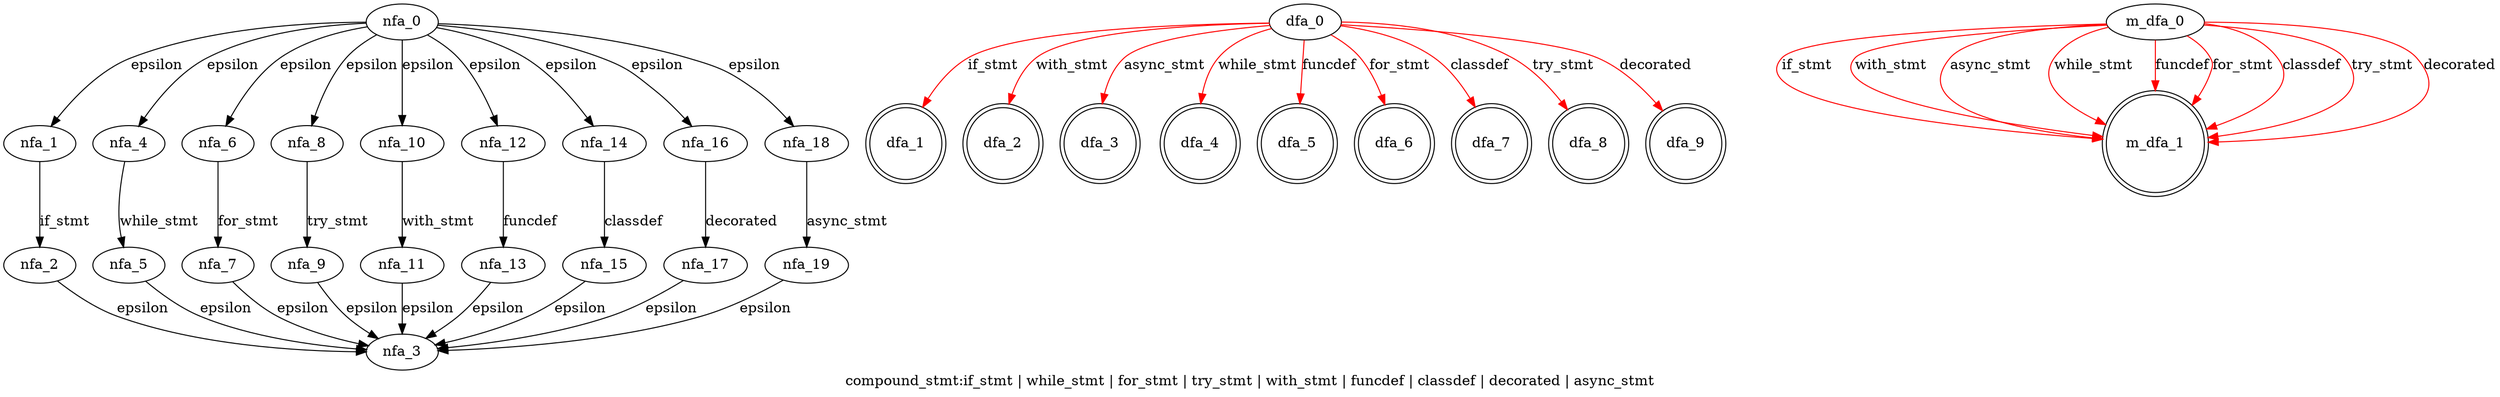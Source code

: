 digraph compound_stmt {
 graph[label="compound_stmt:if_stmt | while_stmt | for_stmt | try_stmt | with_stmt | funcdef | classdef | decorated | async_stmt"]
 subgraph compound_stmt_nfa {
  nfa_0->nfa_1[label="epsilon"]
  nfa_1->nfa_2[label="if_stmt"]
  nfa_2->nfa_3[label="epsilon"]
  nfa_0->nfa_4[label="epsilon"]
  nfa_4->nfa_5[label="while_stmt"]
  nfa_5->nfa_3[label="epsilon"]
  nfa_0->nfa_6[label="epsilon"]
  nfa_6->nfa_7[label="for_stmt"]
  nfa_7->nfa_3[label="epsilon"]
  nfa_0->nfa_8[label="epsilon"]
  nfa_8->nfa_9[label="try_stmt"]
  nfa_9->nfa_3[label="epsilon"]
  nfa_0->nfa_10[label="epsilon"]
  nfa_10->nfa_11[label="with_stmt"]
  nfa_11->nfa_3[label="epsilon"]
  nfa_0->nfa_12[label="epsilon"]
  nfa_12->nfa_13[label="funcdef"]
  nfa_13->nfa_3[label="epsilon"]
  nfa_0->nfa_14[label="epsilon"]
  nfa_14->nfa_15[label="classdef"]
  nfa_15->nfa_3[label="epsilon"]
  nfa_0->nfa_16[label="epsilon"]
  nfa_16->nfa_17[label="decorated"]
  nfa_17->nfa_3[label="epsilon"]
  nfa_0->nfa_18[label="epsilon"]
  nfa_18->nfa_19[label="async_stmt"]
  nfa_19->nfa_3[label="epsilon"]
  }
 subgraph compound_stmt_dfa {
  dfa_0->dfa_1[label="if_stmt",color=red]
  dfa_0->dfa_2[label="with_stmt",color=red]
  dfa_0->dfa_3[label="async_stmt",color=red]
  dfa_0->dfa_4[label="while_stmt",color=red]
  dfa_0->dfa_5[label="funcdef",color=red]
  dfa_0->dfa_6[label="for_stmt",color=red]
  dfa_0->dfa_7[label="classdef",color=red]
  dfa_0->dfa_8[label="try_stmt",color=red]
  dfa_0->dfa_9[label="decorated",color=red]
  dfa_1[shape=doublecircle]
  dfa_2[shape=doublecircle]
  dfa_3[shape=doublecircle]
  dfa_4[shape=doublecircle]
  dfa_5[shape=doublecircle]
  dfa_6[shape=doublecircle]
  dfa_7[shape=doublecircle]
  dfa_8[shape=doublecircle]
  dfa_9[shape=doublecircle]
  }
 subgraph compound_stmt_m_dfa {
  m_dfa_0->m_dfa_1[label="if_stmt",color=red]
  m_dfa_0->m_dfa_1[label="with_stmt",color=red]
  m_dfa_0->m_dfa_1[label="async_stmt",color=red]
  m_dfa_0->m_dfa_1[label="while_stmt",color=red]
  m_dfa_0->m_dfa_1[label="funcdef",color=red]
  m_dfa_0->m_dfa_1[label="for_stmt",color=red]
  m_dfa_0->m_dfa_1[label="classdef",color=red]
  m_dfa_0->m_dfa_1[label="try_stmt",color=red]
  m_dfa_0->m_dfa_1[label="decorated",color=red]
  m_dfa_1[shape=doublecircle]
  }
}
